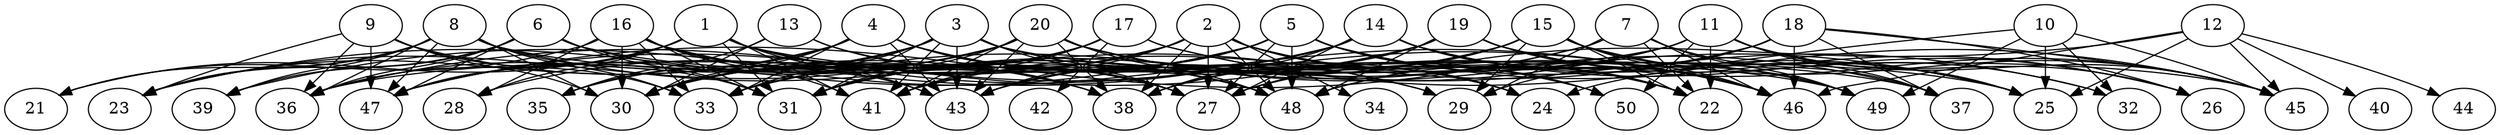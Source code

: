 // DAG automatically generated by daggen at Thu Oct  3 14:07:58 2019
// ./daggen --dot -n 50 --ccr 0.4 --fat 0.9 --regular 0.5 --density 0.5 --mindata 5242880 --maxdata 52428800 
digraph G {
  1 [size="44802560", alpha="0.15", expect_size="17921024"] 
  1 -> 21 [size ="17921024"]
  1 -> 25 [size ="17921024"]
  1 -> 28 [size ="17921024"]
  1 -> 31 [size ="17921024"]
  1 -> 36 [size ="17921024"]
  1 -> 38 [size ="17921024"]
  1 -> 41 [size ="17921024"]
  1 -> 43 [size ="17921024"]
  1 -> 46 [size ="17921024"]
  1 -> 47 [size ="17921024"]
  1 -> 48 [size ="17921024"]
  2 [size="129748480", alpha="0.14", expect_size="51899392"] 
  2 -> 22 [size ="51899392"]
  2 -> 24 [size ="51899392"]
  2 -> 27 [size ="51899392"]
  2 -> 28 [size ="51899392"]
  2 -> 30 [size ="51899392"]
  2 -> 34 [size ="51899392"]
  2 -> 38 [size ="51899392"]
  2 -> 41 [size ="51899392"]
  2 -> 43 [size ="51899392"]
  2 -> 48 [size ="51899392"]
  2 -> 49 [size ="51899392"]
  3 [size="124997120", alpha="0.03", expect_size="49998848"] 
  3 -> 22 [size ="49998848"]
  3 -> 27 [size ="49998848"]
  3 -> 30 [size ="49998848"]
  3 -> 31 [size ="49998848"]
  3 -> 33 [size ="49998848"]
  3 -> 36 [size ="49998848"]
  3 -> 41 [size ="49998848"]
  3 -> 43 [size ="49998848"]
  3 -> 45 [size ="49998848"]
  3 -> 47 [size ="49998848"]
  3 -> 50 [size ="49998848"]
  4 [size="103398400", alpha="0.10", expect_size="41359360"] 
  4 -> 23 [size ="41359360"]
  4 -> 24 [size ="41359360"]
  4 -> 27 [size ="41359360"]
  4 -> 29 [size ="41359360"]
  4 -> 30 [size ="41359360"]
  4 -> 33 [size ="41359360"]
  4 -> 35 [size ="41359360"]
  4 -> 43 [size ="41359360"]
  4 -> 48 [size ="41359360"]
  5 [size="79882240", alpha="0.07", expect_size="31952896"] 
  5 -> 22 [size ="31952896"]
  5 -> 23 [size ="31952896"]
  5 -> 25 [size ="31952896"]
  5 -> 26 [size ="31952896"]
  5 -> 27 [size ="31952896"]
  5 -> 30 [size ="31952896"]
  5 -> 33 [size ="31952896"]
  5 -> 43 [size ="31952896"]
  5 -> 48 [size ="31952896"]
  5 -> 50 [size ="31952896"]
  6 [size="26321920", alpha="0.02", expect_size="10528768"] 
  6 -> 23 [size ="10528768"]
  6 -> 31 [size ="10528768"]
  6 -> 36 [size ="10528768"]
  6 -> 37 [size ="10528768"]
  6 -> 39 [size ="10528768"]
  6 -> 47 [size ="10528768"]
  6 -> 48 [size ="10528768"]
  7 [size="35287040", alpha="0.01", expect_size="14114816"] 
  7 -> 22 [size ="14114816"]
  7 -> 29 [size ="14114816"]
  7 -> 31 [size ="14114816"]
  7 -> 37 [size ="14114816"]
  7 -> 46 [size ="14114816"]
  7 -> 47 [size ="14114816"]
  7 -> 49 [size ="14114816"]
  8 [size="50508800", alpha="0.07", expect_size="20203520"] 
  8 -> 21 [size ="20203520"]
  8 -> 23 [size ="20203520"]
  8 -> 29 [size ="20203520"]
  8 -> 30 [size ="20203520"]
  8 -> 31 [size ="20203520"]
  8 -> 33 [size ="20203520"]
  8 -> 36 [size ="20203520"]
  8 -> 39 [size ="20203520"]
  8 -> 47 [size ="20203520"]
  8 -> 49 [size ="20203520"]
  9 [size="129505280", alpha="0.01", expect_size="51802112"] 
  9 -> 23 [size ="51802112"]
  9 -> 30 [size ="51802112"]
  9 -> 33 [size ="51802112"]
  9 -> 36 [size ="51802112"]
  9 -> 38 [size ="51802112"]
  9 -> 47 [size ="51802112"]
  10 [size="16614400", alpha="0.04", expect_size="6645760"] 
  10 -> 24 [size ="6645760"]
  10 -> 25 [size ="6645760"]
  10 -> 32 [size ="6645760"]
  10 -> 45 [size ="6645760"]
  10 -> 49 [size ="6645760"]
  11 [size="71697920", alpha="0.18", expect_size="28679168"] 
  11 -> 22 [size ="28679168"]
  11 -> 25 [size ="28679168"]
  11 -> 26 [size ="28679168"]
  11 -> 27 [size ="28679168"]
  11 -> 33 [size ="28679168"]
  11 -> 36 [size ="28679168"]
  11 -> 37 [size ="28679168"]
  11 -> 45 [size ="28679168"]
  11 -> 50 [size ="28679168"]
  12 [size="40870400", alpha="0.01", expect_size="16348160"] 
  12 -> 25 [size ="16348160"]
  12 -> 40 [size ="16348160"]
  12 -> 44 [size ="16348160"]
  12 -> 45 [size ="16348160"]
  12 -> 46 [size ="16348160"]
  12 -> 48 [size ="16348160"]
  13 [size="123415040", alpha="0.01", expect_size="49366016"] 
  13 -> 27 [size ="49366016"]
  13 -> 30 [size ="49366016"]
  13 -> 35 [size ="49366016"]
  13 -> 38 [size ="49366016"]
  14 [size="21624320", alpha="0.04", expect_size="8649728"] 
  14 -> 22 [size ="8649728"]
  14 -> 25 [size ="8649728"]
  14 -> 26 [size ="8649728"]
  14 -> 27 [size ="8649728"]
  14 -> 38 [size ="8649728"]
  14 -> 39 [size ="8649728"]
  14 -> 43 [size ="8649728"]
  14 -> 46 [size ="8649728"]
  14 -> 47 [size ="8649728"]
  15 [size="78568960", alpha="0.13", expect_size="31427584"] 
  15 -> 22 [size ="31427584"]
  15 -> 27 [size ="31427584"]
  15 -> 29 [size ="31427584"]
  15 -> 31 [size ="31427584"]
  15 -> 38 [size ="31427584"]
  15 -> 43 [size ="31427584"]
  15 -> 45 [size ="31427584"]
  15 -> 46 [size ="31427584"]
  15 -> 49 [size ="31427584"]
  16 [size="120386560", alpha="0.12", expect_size="48154624"] 
  16 -> 21 [size ="48154624"]
  16 -> 27 [size ="48154624"]
  16 -> 28 [size ="48154624"]
  16 -> 30 [size ="48154624"]
  16 -> 31 [size ="48154624"]
  16 -> 33 [size ="48154624"]
  16 -> 41 [size ="48154624"]
  16 -> 43 [size ="48154624"]
  16 -> 46 [size ="48154624"]
  17 [size="15270400", alpha="0.20", expect_size="6108160"] 
  17 -> 30 [size ="6108160"]
  17 -> 31 [size ="6108160"]
  17 -> 32 [size ="6108160"]
  17 -> 33 [size ="6108160"]
  17 -> 41 [size ="6108160"]
  17 -> 42 [size ="6108160"]
  17 -> 45 [size ="6108160"]
  18 [size="23342080", alpha="0.10", expect_size="9336832"] 
  18 -> 26 [size ="9336832"]
  18 -> 29 [size ="9336832"]
  18 -> 37 [size ="9336832"]
  18 -> 41 [size ="9336832"]
  18 -> 45 [size ="9336832"]
  18 -> 46 [size ="9336832"]
  18 -> 48 [size ="9336832"]
  19 [size="64783360", alpha="0.12", expect_size="25913344"] 
  19 -> 31 [size ="25913344"]
  19 -> 32 [size ="25913344"]
  19 -> 36 [size ="25913344"]
  19 -> 38 [size ="25913344"]
  19 -> 45 [size ="25913344"]
  19 -> 46 [size ="25913344"]
  19 -> 48 [size ="25913344"]
  20 [size="69519360", alpha="0.09", expect_size="27807744"] 
  20 -> 23 [size ="27807744"]
  20 -> 24 [size ="27807744"]
  20 -> 25 [size ="27807744"]
  20 -> 30 [size ="27807744"]
  20 -> 31 [size ="27807744"]
  20 -> 35 [size ="27807744"]
  20 -> 37 [size ="27807744"]
  20 -> 38 [size ="27807744"]
  20 -> 41 [size ="27807744"]
  20 -> 43 [size ="27807744"]
  20 -> 46 [size ="27807744"]
  20 -> 47 [size ="27807744"]
  20 -> 48 [size ="27807744"]
  21 [size="90273280", alpha="0.12", expect_size="36109312"] 
  22 [size="77488640", alpha="0.15", expect_size="30995456"] 
  23 [size="81162240", alpha="0.16", expect_size="32464896"] 
  24 [size="87424000", alpha="0.13", expect_size="34969600"] 
  25 [size="110243840", alpha="0.01", expect_size="44097536"] 
  26 [size="70074880", alpha="0.12", expect_size="28029952"] 
  27 [size="22494720", alpha="0.06", expect_size="8997888"] 
  28 [size="19783680", alpha="0.06", expect_size="7913472"] 
  29 [size="79672320", alpha="0.06", expect_size="31868928"] 
  30 [size="30904320", alpha="0.07", expect_size="12361728"] 
  31 [size="84910080", alpha="0.18", expect_size="33964032"] 
  32 [size="37457920", alpha="0.14", expect_size="14983168"] 
  33 [size="123156480", alpha="0.08", expect_size="49262592"] 
  34 [size="100001280", alpha="0.03", expect_size="40000512"] 
  35 [size="58283520", alpha="0.10", expect_size="23313408"] 
  36 [size="64778240", alpha="0.15", expect_size="25911296"] 
  37 [size="14740480", alpha="0.00", expect_size="5896192"] 
  38 [size="48314880", alpha="0.07", expect_size="19325952"] 
  39 [size="84935680", alpha="0.03", expect_size="33974272"] 
  40 [size="123043840", alpha="0.08", expect_size="49217536"] 
  41 [size="48179200", alpha="0.07", expect_size="19271680"] 
  42 [size="36899840", alpha="0.16", expect_size="14759936"] 
  43 [size="116971520", alpha="0.17", expect_size="46788608"] 
  44 [size="44805120", alpha="0.11", expect_size="17922048"] 
  45 [size="64847360", alpha="0.01", expect_size="25938944"] 
  46 [size="124597760", alpha="0.00", expect_size="49839104"] 
  47 [size="95408640", alpha="0.01", expect_size="38163456"] 
  48 [size="97405440", alpha="0.04", expect_size="38962176"] 
  49 [size="22860800", alpha="0.17", expect_size="9144320"] 
  50 [size="41415680", alpha="0.14", expect_size="16566272"] 
}
